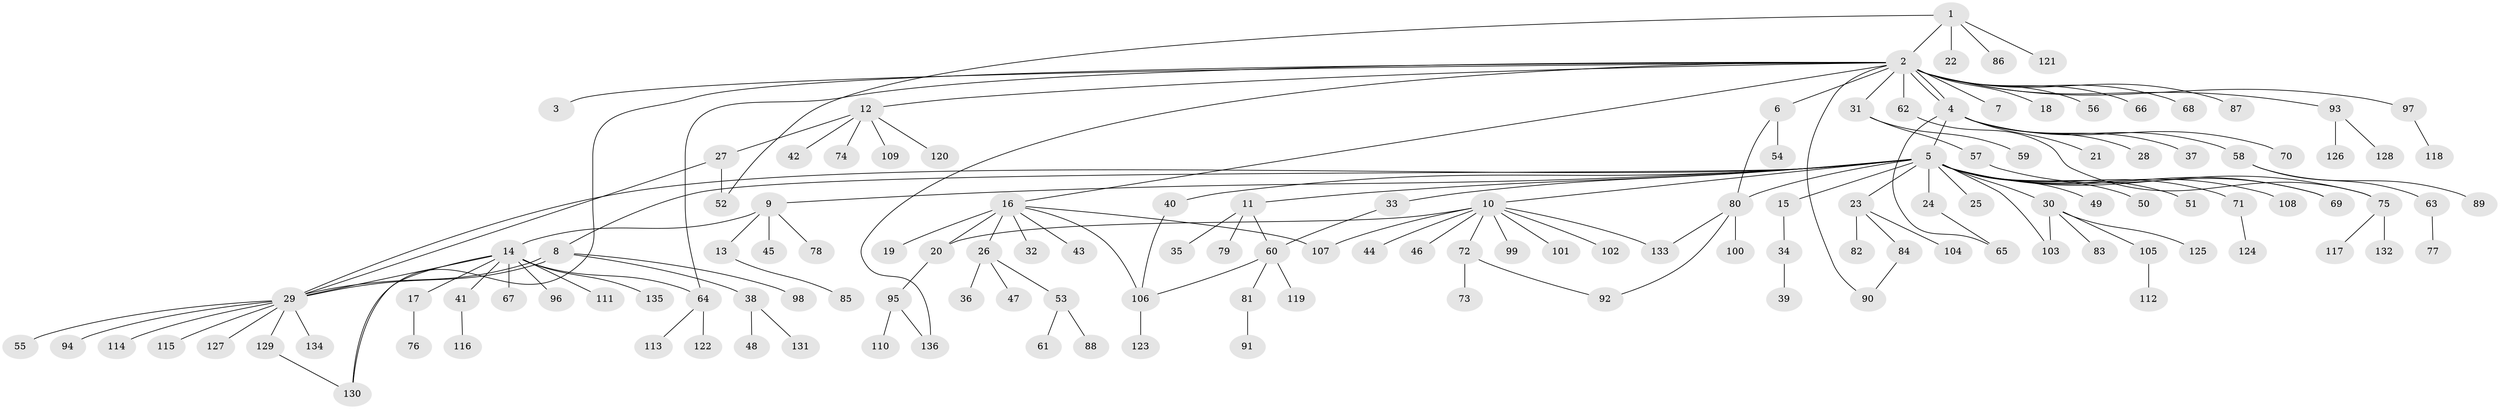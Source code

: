 // Generated by graph-tools (version 1.1) at 2025/35/03/09/25 02:35:51]
// undirected, 136 vertices, 158 edges
graph export_dot {
graph [start="1"]
  node [color=gray90,style=filled];
  1;
  2;
  3;
  4;
  5;
  6;
  7;
  8;
  9;
  10;
  11;
  12;
  13;
  14;
  15;
  16;
  17;
  18;
  19;
  20;
  21;
  22;
  23;
  24;
  25;
  26;
  27;
  28;
  29;
  30;
  31;
  32;
  33;
  34;
  35;
  36;
  37;
  38;
  39;
  40;
  41;
  42;
  43;
  44;
  45;
  46;
  47;
  48;
  49;
  50;
  51;
  52;
  53;
  54;
  55;
  56;
  57;
  58;
  59;
  60;
  61;
  62;
  63;
  64;
  65;
  66;
  67;
  68;
  69;
  70;
  71;
  72;
  73;
  74;
  75;
  76;
  77;
  78;
  79;
  80;
  81;
  82;
  83;
  84;
  85;
  86;
  87;
  88;
  89;
  90;
  91;
  92;
  93;
  94;
  95;
  96;
  97;
  98;
  99;
  100;
  101;
  102;
  103;
  104;
  105;
  106;
  107;
  108;
  109;
  110;
  111;
  112;
  113;
  114;
  115;
  116;
  117;
  118;
  119;
  120;
  121;
  122;
  123;
  124;
  125;
  126;
  127;
  128;
  129;
  130;
  131;
  132;
  133;
  134;
  135;
  136;
  1 -- 2;
  1 -- 22;
  1 -- 52;
  1 -- 86;
  1 -- 121;
  2 -- 3;
  2 -- 4;
  2 -- 4;
  2 -- 6;
  2 -- 7;
  2 -- 12;
  2 -- 16;
  2 -- 18;
  2 -- 31;
  2 -- 56;
  2 -- 62;
  2 -- 64;
  2 -- 66;
  2 -- 68;
  2 -- 87;
  2 -- 90;
  2 -- 93;
  2 -- 97;
  2 -- 130;
  2 -- 136;
  4 -- 5;
  4 -- 21;
  4 -- 28;
  4 -- 37;
  4 -- 58;
  4 -- 65;
  4 -- 70;
  5 -- 8;
  5 -- 9;
  5 -- 10;
  5 -- 11;
  5 -- 15;
  5 -- 23;
  5 -- 24;
  5 -- 25;
  5 -- 29;
  5 -- 30;
  5 -- 33;
  5 -- 40;
  5 -- 49;
  5 -- 50;
  5 -- 51;
  5 -- 69;
  5 -- 71;
  5 -- 75;
  5 -- 80;
  5 -- 103;
  5 -- 108;
  6 -- 54;
  6 -- 80;
  8 -- 29;
  8 -- 29;
  8 -- 38;
  8 -- 98;
  9 -- 13;
  9 -- 14;
  9 -- 45;
  9 -- 78;
  10 -- 20;
  10 -- 44;
  10 -- 46;
  10 -- 72;
  10 -- 99;
  10 -- 101;
  10 -- 102;
  10 -- 107;
  10 -- 133;
  11 -- 35;
  11 -- 60;
  11 -- 79;
  12 -- 27;
  12 -- 42;
  12 -- 74;
  12 -- 109;
  12 -- 120;
  13 -- 85;
  14 -- 17;
  14 -- 29;
  14 -- 41;
  14 -- 64;
  14 -- 67;
  14 -- 96;
  14 -- 111;
  14 -- 130;
  14 -- 135;
  15 -- 34;
  16 -- 19;
  16 -- 20;
  16 -- 26;
  16 -- 32;
  16 -- 43;
  16 -- 106;
  16 -- 107;
  17 -- 76;
  20 -- 95;
  23 -- 82;
  23 -- 84;
  23 -- 104;
  24 -- 65;
  26 -- 36;
  26 -- 47;
  26 -- 53;
  27 -- 29;
  27 -- 52;
  29 -- 55;
  29 -- 94;
  29 -- 114;
  29 -- 115;
  29 -- 127;
  29 -- 129;
  29 -- 134;
  30 -- 83;
  30 -- 103;
  30 -- 105;
  30 -- 125;
  31 -- 57;
  31 -- 59;
  33 -- 60;
  34 -- 39;
  38 -- 48;
  38 -- 131;
  40 -- 106;
  41 -- 116;
  53 -- 61;
  53 -- 88;
  57 -- 69;
  58 -- 63;
  58 -- 89;
  60 -- 81;
  60 -- 106;
  60 -- 119;
  62 -- 75;
  63 -- 77;
  64 -- 113;
  64 -- 122;
  71 -- 124;
  72 -- 73;
  72 -- 92;
  75 -- 117;
  75 -- 132;
  80 -- 92;
  80 -- 100;
  80 -- 133;
  81 -- 91;
  84 -- 90;
  93 -- 126;
  93 -- 128;
  95 -- 110;
  95 -- 136;
  97 -- 118;
  105 -- 112;
  106 -- 123;
  129 -- 130;
}
